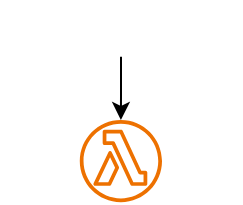 <mxfile version="24.7.8">
  <diagram name="Page-1" id="4dOyhYhrKmfklymuGDfp">
    <mxGraphModel dx="1046" dy="476" grid="1" gridSize="10" guides="1" tooltips="1" connect="1" arrows="1" fold="1" page="1" pageScale="1" pageWidth="850" pageHeight="1100" math="0" shadow="0">
      <root>
        <mxCell id="0" />
        <mxCell id="1" parent="0" />
        <mxCell id="RvI1eBuFdVO1HJEAqo6M-1" value="" style="sketch=0;outlineConnect=0;fontColor=#232F3E;gradientColor=none;fillColor=#ED7100;strokeColor=none;dashed=0;verticalLabelPosition=bottom;verticalAlign=top;align=center;html=1;fontSize=12;fontStyle=0;aspect=fixed;pointerEvents=1;shape=mxgraph.aws4.lambda_function;" parent="1" vertex="1">
          <mxGeometry x="118.89" y="350" width="41.11" height="41.11" as="geometry" />
        </mxCell>
        <mxCell id="O3jh_QV1pDACcl0PKL4t-6" style="edgeStyle=orthogonalEdgeStyle;rounded=0;orthogonalLoop=1;jettySize=auto;html=1;" edge="1" parent="1" source="O3jh_QV1pDACcl0PKL4t-5" target="RvI1eBuFdVO1HJEAqo6M-1">
          <mxGeometry relative="1" as="geometry" />
        </mxCell>
        <mxCell id="O3jh_QV1pDACcl0PKL4t-5" value="" style="shape=image;verticalLabelPosition=bottom;labelBackgroundColor=default;verticalAlign=top;aspect=fixed;imageAspect=0;image=https://www.tiingo.com/dist/images/tiingo/logos/tiingo_full_light_color.svg;" vertex="1" parent="1">
          <mxGeometry x="79.45" y="290" width="120" height="28.4" as="geometry" />
        </mxCell>
      </root>
    </mxGraphModel>
  </diagram>
</mxfile>
